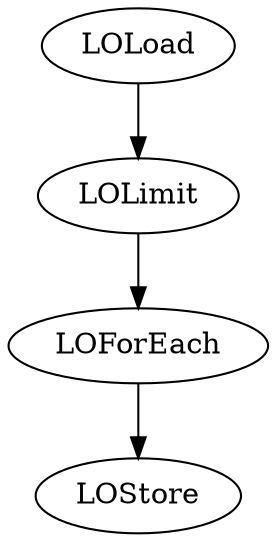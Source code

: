 digraph graph1 {
    LOLoad -> LOLimit;
    LOLimit [limit="100"];
    LOLimit -> LOForEach;
    LOForEach [hasflat="false"];
    LOForEach -> LOStore;
}
